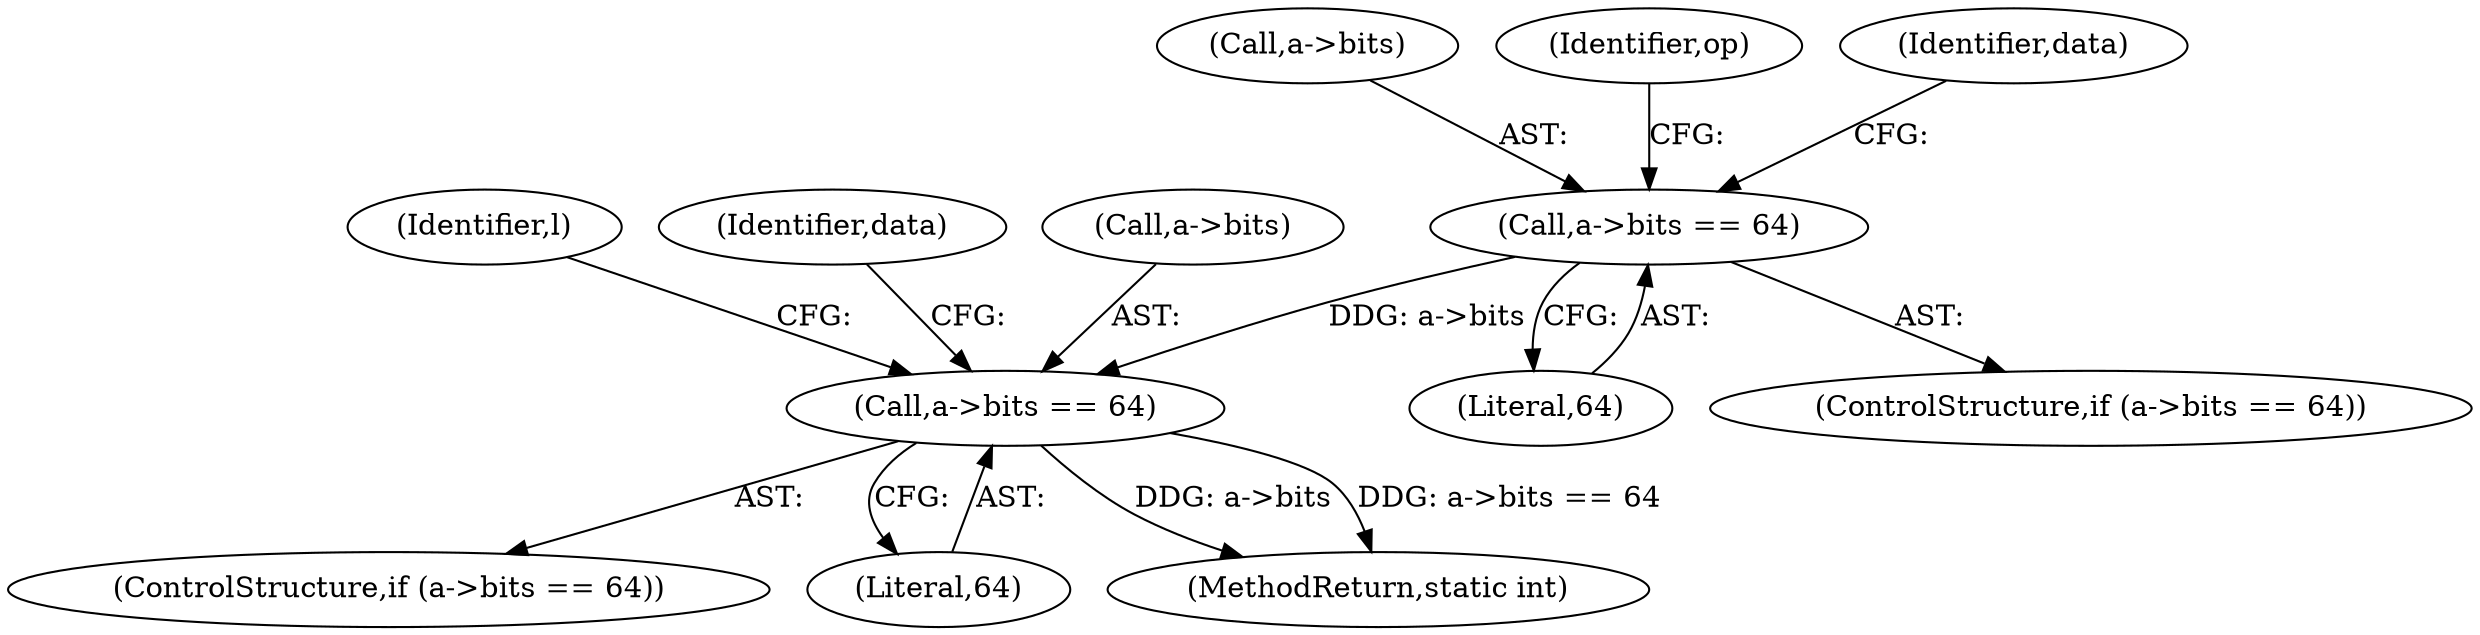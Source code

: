 digraph "0_radare2_f17bfd9f1da05f30f23a4dd05e9d2363e1406948@pointer" {
"1002053" [label="(Call,a->bits == 64)"];
"1002121" [label="(Call,a->bits == 64)"];
"1002057" [label="(Literal,64)"];
"1002120" [label="(ControlStructure,if (a->bits == 64))"];
"1002125" [label="(Literal,64)"];
"1002054" [label="(Call,a->bits)"];
"1002121" [label="(Call,a->bits == 64)"];
"1002160" [label="(Identifier,l)"];
"1002070" [label="(Identifier,op)"];
"1003216" [label="(MethodReturn,static int)"];
"1002061" [label="(Identifier,data)"];
"1002052" [label="(ControlStructure,if (a->bits == 64))"];
"1002053" [label="(Call,a->bits == 64)"];
"1002129" [label="(Identifier,data)"];
"1002122" [label="(Call,a->bits)"];
"1002053" -> "1002052"  [label="AST: "];
"1002053" -> "1002057"  [label="CFG: "];
"1002054" -> "1002053"  [label="AST: "];
"1002057" -> "1002053"  [label="AST: "];
"1002061" -> "1002053"  [label="CFG: "];
"1002070" -> "1002053"  [label="CFG: "];
"1002053" -> "1002121"  [label="DDG: a->bits"];
"1002121" -> "1002120"  [label="AST: "];
"1002121" -> "1002125"  [label="CFG: "];
"1002122" -> "1002121"  [label="AST: "];
"1002125" -> "1002121"  [label="AST: "];
"1002129" -> "1002121"  [label="CFG: "];
"1002160" -> "1002121"  [label="CFG: "];
"1002121" -> "1003216"  [label="DDG: a->bits"];
"1002121" -> "1003216"  [label="DDG: a->bits == 64"];
}
